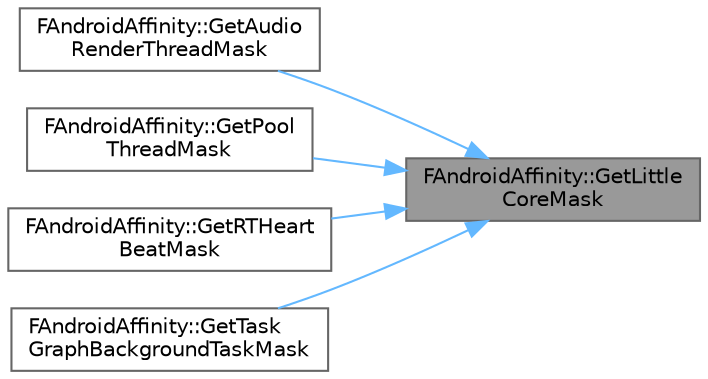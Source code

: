 digraph "FAndroidAffinity::GetLittleCoreMask"
{
 // INTERACTIVE_SVG=YES
 // LATEX_PDF_SIZE
  bgcolor="transparent";
  edge [fontname=Helvetica,fontsize=10,labelfontname=Helvetica,labelfontsize=10];
  node [fontname=Helvetica,fontsize=10,shape=box,height=0.2,width=0.4];
  rankdir="RL";
  Node1 [id="Node000001",label="FAndroidAffinity::GetLittle\lCoreMask",height=0.2,width=0.4,color="gray40", fillcolor="grey60", style="filled", fontcolor="black",tooltip=" "];
  Node1 -> Node2 [id="edge1_Node000001_Node000002",dir="back",color="steelblue1",style="solid",tooltip=" "];
  Node2 [id="Node000002",label="FAndroidAffinity::GetAudio\lRenderThreadMask",height=0.2,width=0.4,color="grey40", fillcolor="white", style="filled",URL="$d2/d0f/classFAndroidAffinity.html#a9a04fa65e7a921d4ef0c6843bc8be80d",tooltip=" "];
  Node1 -> Node3 [id="edge2_Node000001_Node000003",dir="back",color="steelblue1",style="solid",tooltip=" "];
  Node3 [id="Node000003",label="FAndroidAffinity::GetPool\lThreadMask",height=0.2,width=0.4,color="grey40", fillcolor="white", style="filled",URL="$d2/d0f/classFAndroidAffinity.html#ae213baae96ba1337d5ee7d72ce9d00d2",tooltip=" "];
  Node1 -> Node4 [id="edge3_Node000001_Node000004",dir="back",color="steelblue1",style="solid",tooltip=" "];
  Node4 [id="Node000004",label="FAndroidAffinity::GetRTHeart\lBeatMask",height=0.2,width=0.4,color="grey40", fillcolor="white", style="filled",URL="$d2/d0f/classFAndroidAffinity.html#acd3fe3c459772788234a665c82027847",tooltip=" "];
  Node1 -> Node5 [id="edge4_Node000001_Node000005",dir="back",color="steelblue1",style="solid",tooltip=" "];
  Node5 [id="Node000005",label="FAndroidAffinity::GetTask\lGraphBackgroundTaskMask",height=0.2,width=0.4,color="grey40", fillcolor="white", style="filled",URL="$d2/d0f/classFAndroidAffinity.html#afcf1499fcf9b7290c15d12f92bae35f7",tooltip=" "];
}
